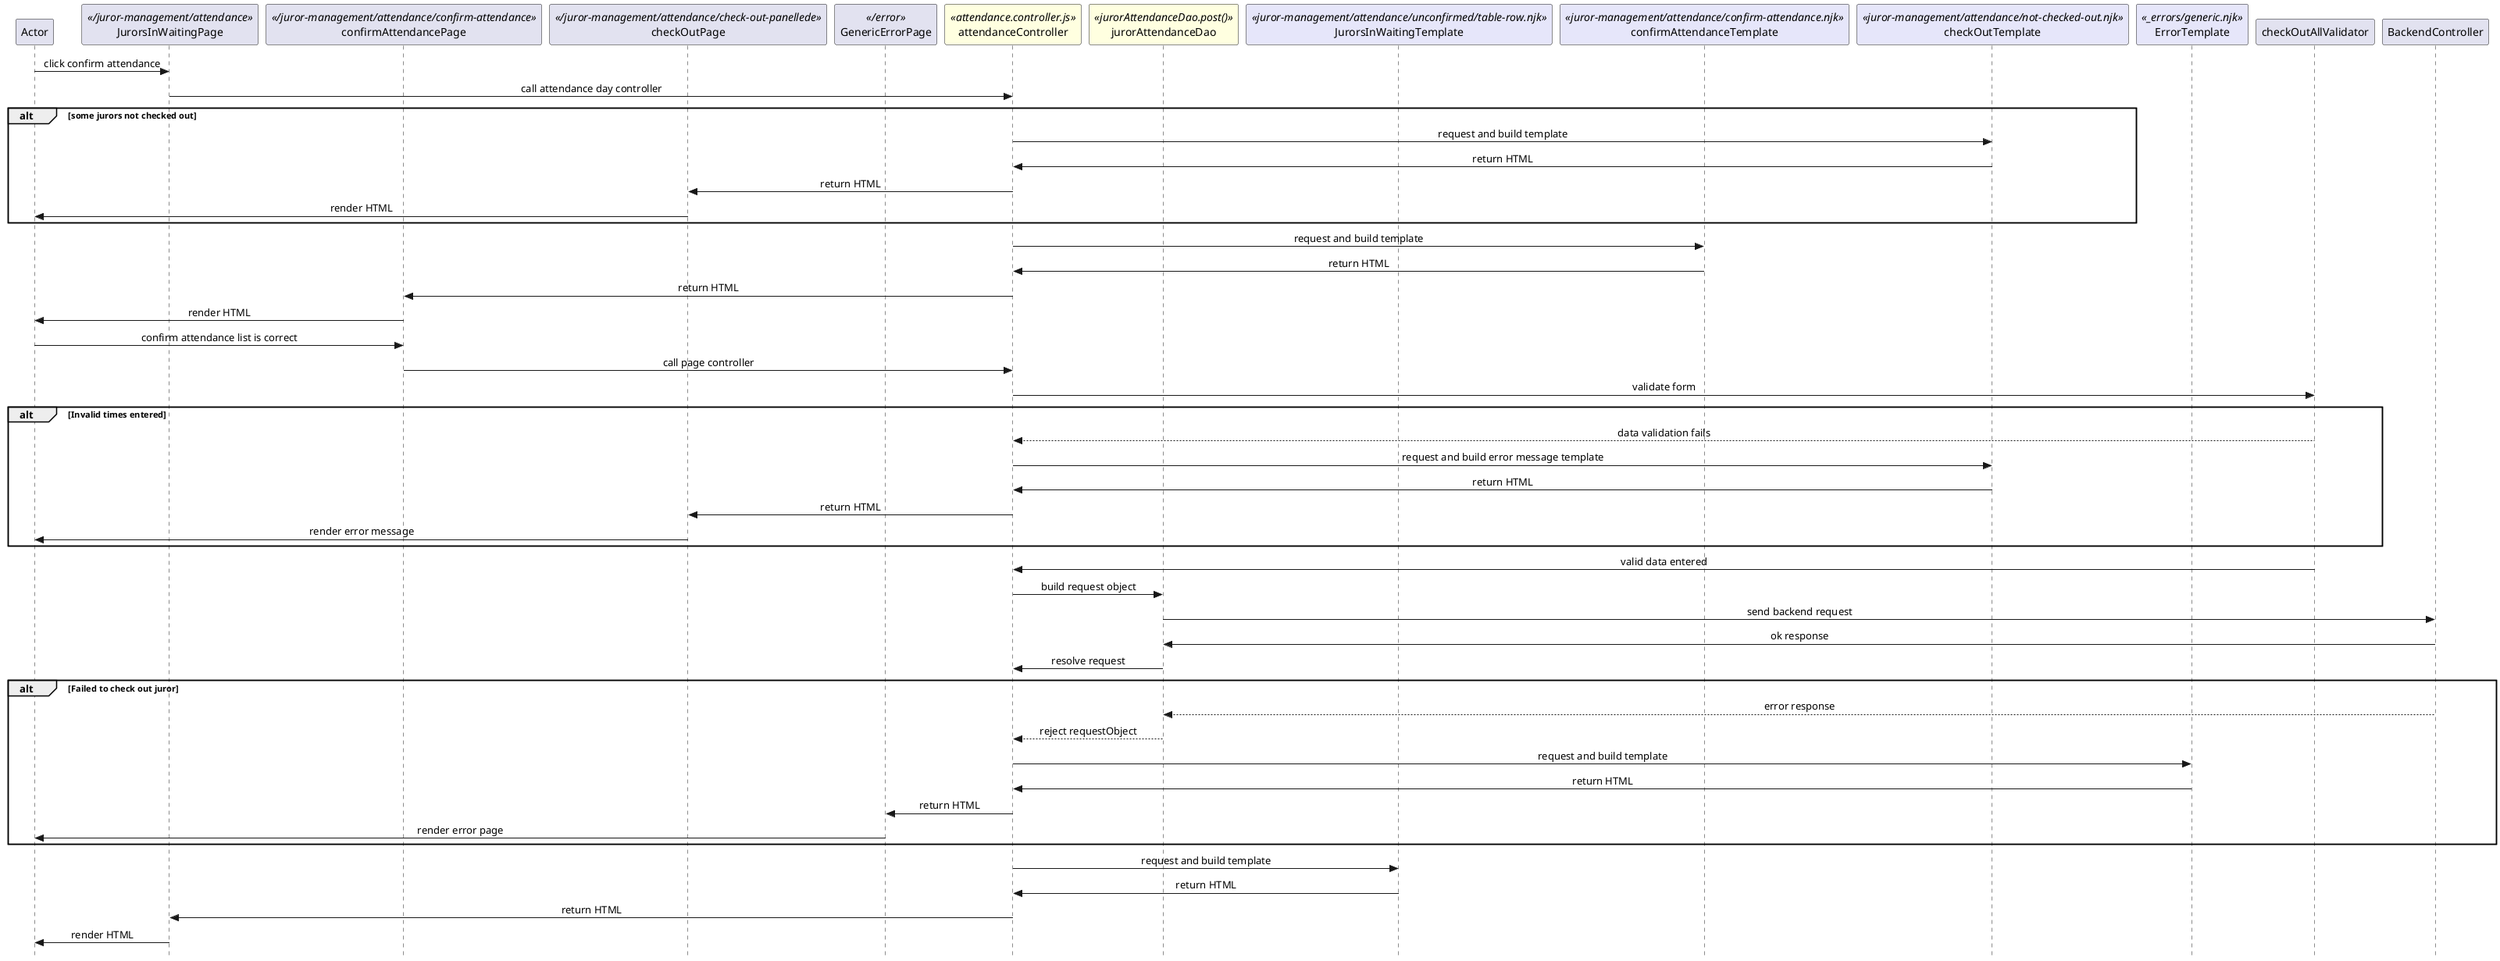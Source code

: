 @startuml confirm-attendance

skinparam Style strictuml 
skinparam SequenceMessageAlignment center

participant Actor

''' LOCAL ROUTING
participant JurorsInWaitingPage <</juror-management/attendance>>
participant confirmAttendancePage <</juror-management/attendance/confirm-attendance>>
participant checkOutPage <</juror-management/attendance/check-out-panellede>>
participant GenericErrorPage <</error>>

''' CONTROLLER AND REQUEST OBJECTS
participant attendanceController <<attendance.controller.js>> #lightyellow
participant jurorAttendanceDao <<jurorAttendanceDao.post()>> #lightyellow

''' TEMPLATES
participant JurorsInWaitingTemplate <<juror-management/attendance/unconfirmed/table-row.njk>> #lavender
participant confirmAttendanceTemplate <<juror-management/attendance/confirm-attendance.njk>> #lavender
participant checkOutTemplate <<juror-management/attendance/not-checked-out.njk>> #lavender
participant ErrorTemplate <<_errors/generic.njk>> #lavender

''' FILTERS AND VALIDATORS
participant checkOutAllValidator

''' BACKEND CONTROLLER
participant BackendController

Actor -> JurorsInWaitingPage : click confirm attendance
JurorsInWaitingPage -> attendanceController : call attendance day controller

alt some jurors not checked out
    attendanceController -> checkOutTemplate : request and build template
    attendanceController <- checkOutTemplate : return HTML
    checkOutPage <- attendanceController : return HTML
    Actor <- checkOutPage : render HTML
end

attendanceController -> confirmAttendanceTemplate : request and build template
attendanceController <- confirmAttendanceTemplate : return HTML
confirmAttendancePage <- attendanceController : return HTML
Actor <- confirmAttendancePage : render HTML

Actor -> confirmAttendancePage : confirm attendance list is correct

confirmAttendancePage -> attendanceController : call page controller

attendanceController -> checkOutAllValidator : validate form

alt Invalid times entered
  attendanceController <-- checkOutAllValidator : data validation fails
  attendanceController -> checkOutTemplate : request and build error message template
  attendanceController <- checkOutTemplate : return HTML
  checkOutPage <- attendanceController : return HTML
  Actor <- checkOutPage : render error message
end

attendanceController <- checkOutAllValidator : valid data entered

attendanceController -> jurorAttendanceDao : build request object
jurorAttendanceDao -> BackendController : send backend request
jurorAttendanceDao <- BackendController : ok response
attendanceController <- jurorAttendanceDao : resolve request

alt Failed to check out juror
    jurorAttendanceDao <-- BackendController : error response
    attendanceController <-- jurorAttendanceDao : reject requestObject
    attendanceController -> ErrorTemplate : request and build template
    attendanceController <- ErrorTemplate : return HTML
    GenericErrorPage <- attendanceController : return HTML
    Actor <- GenericErrorPage : render error page
end

attendanceController -> JurorsInWaitingTemplate : request and build template
attendanceController <- JurorsInWaitingTemplate : return HTML
JurorsInWaitingPage <- attendanceController : return HTML
Actor <- JurorsInWaitingPage : render HTML







    